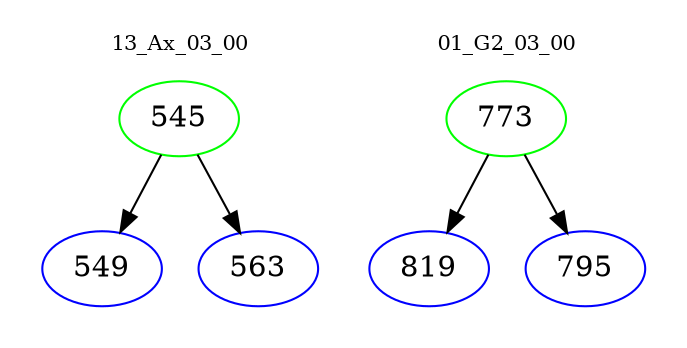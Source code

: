 digraph{
subgraph cluster_0 {
color = white
label = "13_Ax_03_00";
fontsize=10;
T0_545 [label="545", color="green"]
T0_545 -> T0_549 [color="black"]
T0_549 [label="549", color="blue"]
T0_545 -> T0_563 [color="black"]
T0_563 [label="563", color="blue"]
}
subgraph cluster_1 {
color = white
label = "01_G2_03_00";
fontsize=10;
T1_773 [label="773", color="green"]
T1_773 -> T1_819 [color="black"]
T1_819 [label="819", color="blue"]
T1_773 -> T1_795 [color="black"]
T1_795 [label="795", color="blue"]
}
}
